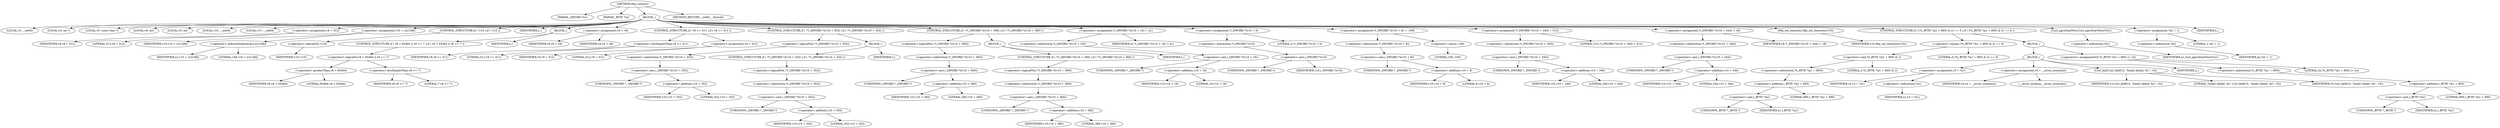 digraph tftp_connect {  
"1000108" [label = "(METHOD,tftp_connect)" ]
"1000109" [label = "(PARAM,_QWORD *a1)" ]
"1000110" [label = "(PARAM,_BYTE *a2)" ]
"1000111" [label = "(BLOCK,,)" ]
"1000112" [label = "(LOCAL,v3: __int64)" ]
"1000113" [label = "(LOCAL,v4: int *)" ]
"1000114" [label = "(LOCAL,v5: const char *)" ]
"1000115" [label = "(LOCAL,v8: int)" ]
"1000116" [label = "(LOCAL,v9: int)" ]
"1000117" [label = "(LOCAL,v10: __int64)" ]
"1000118" [label = "(LOCAL,v11: __int64)" ]
"1000119" [label = "(<operator>.assignment,v8 = 512)" ]
"1000120" [label = "(IDENTIFIER,v8,v8 = 512)" ]
"1000121" [label = "(LITERAL,512,v8 = 512)" ]
"1000122" [label = "(<operator>.assignment,v10 = a1[148])" ]
"1000123" [label = "(IDENTIFIER,v10,v10 = a1[148])" ]
"1000124" [label = "(<operator>.indirectIndexAccess,a1[148])" ]
"1000125" [label = "(IDENTIFIER,a1,v10 = a1[148])" ]
"1000126" [label = "(LITERAL,148,v10 = a1[148])" ]
"1000127" [label = "(CONTROL_STRUCTURE,if ( !v10 ),if ( !v10 ))" ]
"1000128" [label = "(<operator>.logicalNot,!v10)" ]
"1000129" [label = "(IDENTIFIER,v10,!v10)" ]
"1000130" [label = "(IDENTIFIER,L,)" ]
"1000131" [label = "(BLOCK,,)" ]
"1000132" [label = "(CONTROL_STRUCTURE,if ( v8 > 65464 || v8 <= 7 ),if ( v8 > 65464 || v8 <= 7 ))" ]
"1000133" [label = "(<operator>.logicalOr,v8 > 65464 || v8 <= 7)" ]
"1000134" [label = "(<operator>.greaterThan,v8 > 65464)" ]
"1000135" [label = "(IDENTIFIER,v8,v8 > 65464)" ]
"1000136" [label = "(LITERAL,65464,v8 > 65464)" ]
"1000137" [label = "(<operator>.lessEqualsThan,v8 <= 7)" ]
"1000138" [label = "(IDENTIFIER,v8,v8 <= 7)" ]
"1000139" [label = "(LITERAL,7,v8 <= 7)" ]
"1000140" [label = "(IDENTIFIER,L,)" ]
"1000141" [label = "(<operator>.assignment,v9 = v8)" ]
"1000142" [label = "(IDENTIFIER,v9,v9 = v8)" ]
"1000143" [label = "(IDENTIFIER,v8,v9 = v8)" ]
"1000144" [label = "(CONTROL_STRUCTURE,if ( v8 <= 511 ),if ( v8 <= 511 ))" ]
"1000145" [label = "(<operator>.lessEqualsThan,v8 <= 511)" ]
"1000146" [label = "(IDENTIFIER,v8,v8 <= 511)" ]
"1000147" [label = "(LITERAL,511,v8 <= 511)" ]
"1000148" [label = "(<operator>.assignment,v9 = 512)" ]
"1000149" [label = "(IDENTIFIER,v9,v9 = 512)" ]
"1000150" [label = "(LITERAL,512,v9 = 512)" ]
"1000151" [label = "(CONTROL_STRUCTURE,if ( !*(_QWORD *)(v10 + 352) ),if ( !*(_QWORD *)(v10 + 352) ))" ]
"1000152" [label = "(<operator>.logicalNot,!*(_QWORD *)(v10 + 352))" ]
"1000153" [label = "(<operator>.indirection,*(_QWORD *)(v10 + 352))" ]
"1000154" [label = "(<operator>.cast,(_QWORD *)(v10 + 352))" ]
"1000155" [label = "(UNKNOWN,_QWORD *,_QWORD *)" ]
"1000156" [label = "(<operator>.addition,v10 + 352)" ]
"1000157" [label = "(IDENTIFIER,v10,v10 + 352)" ]
"1000158" [label = "(LITERAL,352,v10 + 352)" ]
"1000159" [label = "(BLOCK,,)" ]
"1000160" [label = "(CONTROL_STRUCTURE,if ( !*(_QWORD *)(v10 + 352) ),if ( !*(_QWORD *)(v10 + 352) ))" ]
"1000161" [label = "(<operator>.logicalNot,!*(_QWORD *)(v10 + 352))" ]
"1000162" [label = "(<operator>.indirection,*(_QWORD *)(v10 + 352))" ]
"1000163" [label = "(<operator>.cast,(_QWORD *)(v10 + 352))" ]
"1000164" [label = "(UNKNOWN,_QWORD *,_QWORD *)" ]
"1000165" [label = "(<operator>.addition,v10 + 352)" ]
"1000166" [label = "(IDENTIFIER,v10,v10 + 352)" ]
"1000167" [label = "(LITERAL,352,v10 + 352)" ]
"1000168" [label = "(IDENTIFIER,L,)" ]
"1000169" [label = "(CONTROL_STRUCTURE,if ( !*(_QWORD *)(v10 + 360) ),if ( !*(_QWORD *)(v10 + 360) ))" ]
"1000170" [label = "(<operator>.logicalNot,!*(_QWORD *)(v10 + 360))" ]
"1000171" [label = "(<operator>.indirection,*(_QWORD *)(v10 + 360))" ]
"1000172" [label = "(<operator>.cast,(_QWORD *)(v10 + 360))" ]
"1000173" [label = "(UNKNOWN,_QWORD *,_QWORD *)" ]
"1000174" [label = "(<operator>.addition,v10 + 360)" ]
"1000175" [label = "(IDENTIFIER,v10,v10 + 360)" ]
"1000176" [label = "(LITERAL,360,v10 + 360)" ]
"1000177" [label = "(BLOCK,,)" ]
"1000178" [label = "(CONTROL_STRUCTURE,if ( !*(_QWORD *)(v10 + 360) ),if ( !*(_QWORD *)(v10 + 360) ))" ]
"1000179" [label = "(<operator>.logicalNot,!*(_QWORD *)(v10 + 360))" ]
"1000180" [label = "(<operator>.indirection,*(_QWORD *)(v10 + 360))" ]
"1000181" [label = "(<operator>.cast,(_QWORD *)(v10 + 360))" ]
"1000182" [label = "(UNKNOWN,_QWORD *,_QWORD *)" ]
"1000183" [label = "(<operator>.addition,v10 + 360)" ]
"1000184" [label = "(IDENTIFIER,v10,v10 + 360)" ]
"1000185" [label = "(LITERAL,360,v10 + 360)" ]
"1000186" [label = "(IDENTIFIER,L,)" ]
"1000187" [label = "(<operator>.assignment,*(_QWORD *)(v10 + 16) = a1)" ]
"1000188" [label = "(<operator>.indirection,*(_QWORD *)(v10 + 16))" ]
"1000189" [label = "(<operator>.cast,(_QWORD *)(v10 + 16))" ]
"1000190" [label = "(UNKNOWN,_QWORD *,_QWORD *)" ]
"1000191" [label = "(<operator>.addition,v10 + 16)" ]
"1000192" [label = "(IDENTIFIER,v10,v10 + 16)" ]
"1000193" [label = "(LITERAL,16,v10 + 16)" ]
"1000194" [label = "(IDENTIFIER,a1,*(_QWORD *)(v10 + 16) = a1)" ]
"1000195" [label = "(<operator>.assignment,*(_DWORD *)v10 = 0)" ]
"1000196" [label = "(<operator>.indirection,*(_DWORD *)v10)" ]
"1000197" [label = "(<operator>.cast,(_DWORD *)v10)" ]
"1000198" [label = "(UNKNOWN,_DWORD *,_DWORD *)" ]
"1000199" [label = "(IDENTIFIER,v10,(_DWORD *)v10)" ]
"1000200" [label = "(LITERAL,0,*(_DWORD *)v10 = 0)" ]
"1000201" [label = "(<operator>.assignment,*(_DWORD *)(v10 + 8) = -100)" ]
"1000202" [label = "(<operator>.indirection,*(_DWORD *)(v10 + 8))" ]
"1000203" [label = "(<operator>.cast,(_DWORD *)(v10 + 8))" ]
"1000204" [label = "(UNKNOWN,_DWORD *,_DWORD *)" ]
"1000205" [label = "(<operator>.addition,v10 + 8)" ]
"1000206" [label = "(IDENTIFIER,v10,v10 + 8)" ]
"1000207" [label = "(LITERAL,8,v10 + 8)" ]
"1000208" [label = "(<operator>.minus,-100)" ]
"1000209" [label = "(LITERAL,100,-100)" ]
"1000210" [label = "(<operator>.assignment,*(_DWORD *)(v10 + 340) = 512)" ]
"1000211" [label = "(<operator>.indirection,*(_DWORD *)(v10 + 340))" ]
"1000212" [label = "(<operator>.cast,(_DWORD *)(v10 + 340))" ]
"1000213" [label = "(UNKNOWN,_DWORD *,_DWORD *)" ]
"1000214" [label = "(<operator>.addition,v10 + 340)" ]
"1000215" [label = "(IDENTIFIER,v10,v10 + 340)" ]
"1000216" [label = "(LITERAL,340,v10 + 340)" ]
"1000217" [label = "(LITERAL,512,*(_DWORD *)(v10 + 340) = 512)" ]
"1000218" [label = "(<operator>.assignment,*(_DWORD *)(v10 + 344) = v8)" ]
"1000219" [label = "(<operator>.indirection,*(_DWORD *)(v10 + 344))" ]
"1000220" [label = "(<operator>.cast,(_DWORD *)(v10 + 344))" ]
"1000221" [label = "(UNKNOWN,_DWORD *,_DWORD *)" ]
"1000222" [label = "(<operator>.addition,v10 + 344)" ]
"1000223" [label = "(IDENTIFIER,v10,v10 + 344)" ]
"1000224" [label = "(LITERAL,344,v10 + 344)" ]
"1000225" [label = "(IDENTIFIER,v8,*(_DWORD *)(v10 + 344) = v8)" ]
"1000226" [label = "(tftp_set_timeouts,tftp_set_timeouts(v10))" ]
"1000227" [label = "(IDENTIFIER,v10,tftp_set_timeouts(v10))" ]
"1000228" [label = "(CONTROL_STRUCTURE,if ( (*((_BYTE *)a1 + 895) & 2) == 0 ),if ( (*((_BYTE *)a1 + 895) & 2) == 0 ))" ]
"1000229" [label = "(<operator>.equals,(*((_BYTE *)a1 + 895) & 2) == 0)" ]
"1000230" [label = "(<operator>.and,*((_BYTE *)a1 + 895) & 2)" ]
"1000231" [label = "(<operator>.indirection,*((_BYTE *)a1 + 895))" ]
"1000232" [label = "(<operator>.addition,(_BYTE *)a1 + 895)" ]
"1000233" [label = "(<operator>.cast,(_BYTE *)a1)" ]
"1000234" [label = "(UNKNOWN,_BYTE *,_BYTE *)" ]
"1000235" [label = "(IDENTIFIER,a1,(_BYTE *)a1)" ]
"1000236" [label = "(LITERAL,895,(_BYTE *)a1 + 895)" ]
"1000237" [label = "(LITERAL,2,*((_BYTE *)a1 + 895) & 2)" ]
"1000238" [label = "(LITERAL,0,(*((_BYTE *)a1 + 895) & 2) == 0)" ]
"1000239" [label = "(BLOCK,,)" ]
"1000240" [label = "(BLOCK,,)" ]
"1000241" [label = "(<operator>.assignment,v3 = *a1)" ]
"1000242" [label = "(IDENTIFIER,v3,v3 = *a1)" ]
"1000243" [label = "(<operator>.indirection,*a1)" ]
"1000244" [label = "(IDENTIFIER,a1,v3 = *a1)" ]
"1000245" [label = "(<operator>.assignment,v4 = __errno_location())" ]
"1000246" [label = "(IDENTIFIER,v4,v4 = __errno_location())" ]
"1000247" [label = "(__errno_location,__errno_location())" ]
"1000248" [label = "(Curl_failf,Curl_failf(v3, \"bind() failed; %s\", v5))" ]
"1000249" [label = "(IDENTIFIER,v3,Curl_failf(v3, \"bind() failed; %s\", v5))" ]
"1000250" [label = "(LITERAL,\"bind() failed; %s\",Curl_failf(v3, \"bind() failed; %s\", v5))" ]
"1000251" [label = "(IDENTIFIER,v5,Curl_failf(v3, \"bind() failed; %s\", v5))" ]
"1000252" [label = "(IDENTIFIER,L,)" ]
"1000253" [label = "(<operators>.assignmentOr,*((_BYTE *)a1 + 895) |= 2u)" ]
"1000254" [label = "(<operator>.indirection,*((_BYTE *)a1 + 895))" ]
"1000255" [label = "(<operator>.addition,(_BYTE *)a1 + 895)" ]
"1000256" [label = "(<operator>.cast,(_BYTE *)a1)" ]
"1000257" [label = "(UNKNOWN,_BYTE *,_BYTE *)" ]
"1000258" [label = "(IDENTIFIER,a1,(_BYTE *)a1)" ]
"1000259" [label = "(LITERAL,895,(_BYTE *)a1 + 895)" ]
"1000260" [label = "(LITERAL,2u,*((_BYTE *)a1 + 895) |= 2u)" ]
"1000261" [label = "(Curl_pgrsStartNow,Curl_pgrsStartNow(*a1))" ]
"1000262" [label = "(<operator>.indirection,*a1)" ]
"1000263" [label = "(IDENTIFIER,a1,Curl_pgrsStartNow(*a1))" ]
"1000264" [label = "(<operator>.assignment,*a2 = 1)" ]
"1000265" [label = "(<operator>.indirection,*a2)" ]
"1000266" [label = "(IDENTIFIER,a2,*a2 = 1)" ]
"1000267" [label = "(LITERAL,1,*a2 = 1)" ]
"1000268" [label = "(IDENTIFIER,L,)" ]
"1000269" [label = "(METHOD_RETURN,__int64 __fastcall)" ]
  "1000108" -> "1000109" 
  "1000108" -> "1000110" 
  "1000108" -> "1000111" 
  "1000108" -> "1000269" 
  "1000111" -> "1000112" 
  "1000111" -> "1000113" 
  "1000111" -> "1000114" 
  "1000111" -> "1000115" 
  "1000111" -> "1000116" 
  "1000111" -> "1000117" 
  "1000111" -> "1000118" 
  "1000111" -> "1000119" 
  "1000111" -> "1000122" 
  "1000111" -> "1000127" 
  "1000111" -> "1000130" 
  "1000111" -> "1000131" 
  "1000111" -> "1000141" 
  "1000111" -> "1000144" 
  "1000111" -> "1000151" 
  "1000111" -> "1000169" 
  "1000111" -> "1000187" 
  "1000111" -> "1000195" 
  "1000111" -> "1000201" 
  "1000111" -> "1000210" 
  "1000111" -> "1000218" 
  "1000111" -> "1000226" 
  "1000111" -> "1000228" 
  "1000111" -> "1000261" 
  "1000111" -> "1000264" 
  "1000111" -> "1000268" 
  "1000119" -> "1000120" 
  "1000119" -> "1000121" 
  "1000122" -> "1000123" 
  "1000122" -> "1000124" 
  "1000124" -> "1000125" 
  "1000124" -> "1000126" 
  "1000127" -> "1000128" 
  "1000128" -> "1000129" 
  "1000131" -> "1000132" 
  "1000131" -> "1000140" 
  "1000132" -> "1000133" 
  "1000133" -> "1000134" 
  "1000133" -> "1000137" 
  "1000134" -> "1000135" 
  "1000134" -> "1000136" 
  "1000137" -> "1000138" 
  "1000137" -> "1000139" 
  "1000141" -> "1000142" 
  "1000141" -> "1000143" 
  "1000144" -> "1000145" 
  "1000144" -> "1000148" 
  "1000145" -> "1000146" 
  "1000145" -> "1000147" 
  "1000148" -> "1000149" 
  "1000148" -> "1000150" 
  "1000151" -> "1000152" 
  "1000151" -> "1000159" 
  "1000152" -> "1000153" 
  "1000153" -> "1000154" 
  "1000154" -> "1000155" 
  "1000154" -> "1000156" 
  "1000156" -> "1000157" 
  "1000156" -> "1000158" 
  "1000159" -> "1000160" 
  "1000159" -> "1000168" 
  "1000160" -> "1000161" 
  "1000161" -> "1000162" 
  "1000162" -> "1000163" 
  "1000163" -> "1000164" 
  "1000163" -> "1000165" 
  "1000165" -> "1000166" 
  "1000165" -> "1000167" 
  "1000169" -> "1000170" 
  "1000169" -> "1000177" 
  "1000170" -> "1000171" 
  "1000171" -> "1000172" 
  "1000172" -> "1000173" 
  "1000172" -> "1000174" 
  "1000174" -> "1000175" 
  "1000174" -> "1000176" 
  "1000177" -> "1000178" 
  "1000177" -> "1000186" 
  "1000178" -> "1000179" 
  "1000179" -> "1000180" 
  "1000180" -> "1000181" 
  "1000181" -> "1000182" 
  "1000181" -> "1000183" 
  "1000183" -> "1000184" 
  "1000183" -> "1000185" 
  "1000187" -> "1000188" 
  "1000187" -> "1000194" 
  "1000188" -> "1000189" 
  "1000189" -> "1000190" 
  "1000189" -> "1000191" 
  "1000191" -> "1000192" 
  "1000191" -> "1000193" 
  "1000195" -> "1000196" 
  "1000195" -> "1000200" 
  "1000196" -> "1000197" 
  "1000197" -> "1000198" 
  "1000197" -> "1000199" 
  "1000201" -> "1000202" 
  "1000201" -> "1000208" 
  "1000202" -> "1000203" 
  "1000203" -> "1000204" 
  "1000203" -> "1000205" 
  "1000205" -> "1000206" 
  "1000205" -> "1000207" 
  "1000208" -> "1000209" 
  "1000210" -> "1000211" 
  "1000210" -> "1000217" 
  "1000211" -> "1000212" 
  "1000212" -> "1000213" 
  "1000212" -> "1000214" 
  "1000214" -> "1000215" 
  "1000214" -> "1000216" 
  "1000218" -> "1000219" 
  "1000218" -> "1000225" 
  "1000219" -> "1000220" 
  "1000220" -> "1000221" 
  "1000220" -> "1000222" 
  "1000222" -> "1000223" 
  "1000222" -> "1000224" 
  "1000226" -> "1000227" 
  "1000228" -> "1000229" 
  "1000228" -> "1000239" 
  "1000229" -> "1000230" 
  "1000229" -> "1000238" 
  "1000230" -> "1000231" 
  "1000230" -> "1000237" 
  "1000231" -> "1000232" 
  "1000232" -> "1000233" 
  "1000232" -> "1000236" 
  "1000233" -> "1000234" 
  "1000233" -> "1000235" 
  "1000239" -> "1000240" 
  "1000239" -> "1000253" 
  "1000240" -> "1000241" 
  "1000240" -> "1000245" 
  "1000240" -> "1000248" 
  "1000240" -> "1000252" 
  "1000241" -> "1000242" 
  "1000241" -> "1000243" 
  "1000243" -> "1000244" 
  "1000245" -> "1000246" 
  "1000245" -> "1000247" 
  "1000248" -> "1000249" 
  "1000248" -> "1000250" 
  "1000248" -> "1000251" 
  "1000253" -> "1000254" 
  "1000253" -> "1000260" 
  "1000254" -> "1000255" 
  "1000255" -> "1000256" 
  "1000255" -> "1000259" 
  "1000256" -> "1000257" 
  "1000256" -> "1000258" 
  "1000261" -> "1000262" 
  "1000262" -> "1000263" 
  "1000264" -> "1000265" 
  "1000264" -> "1000267" 
  "1000265" -> "1000266" 
}
